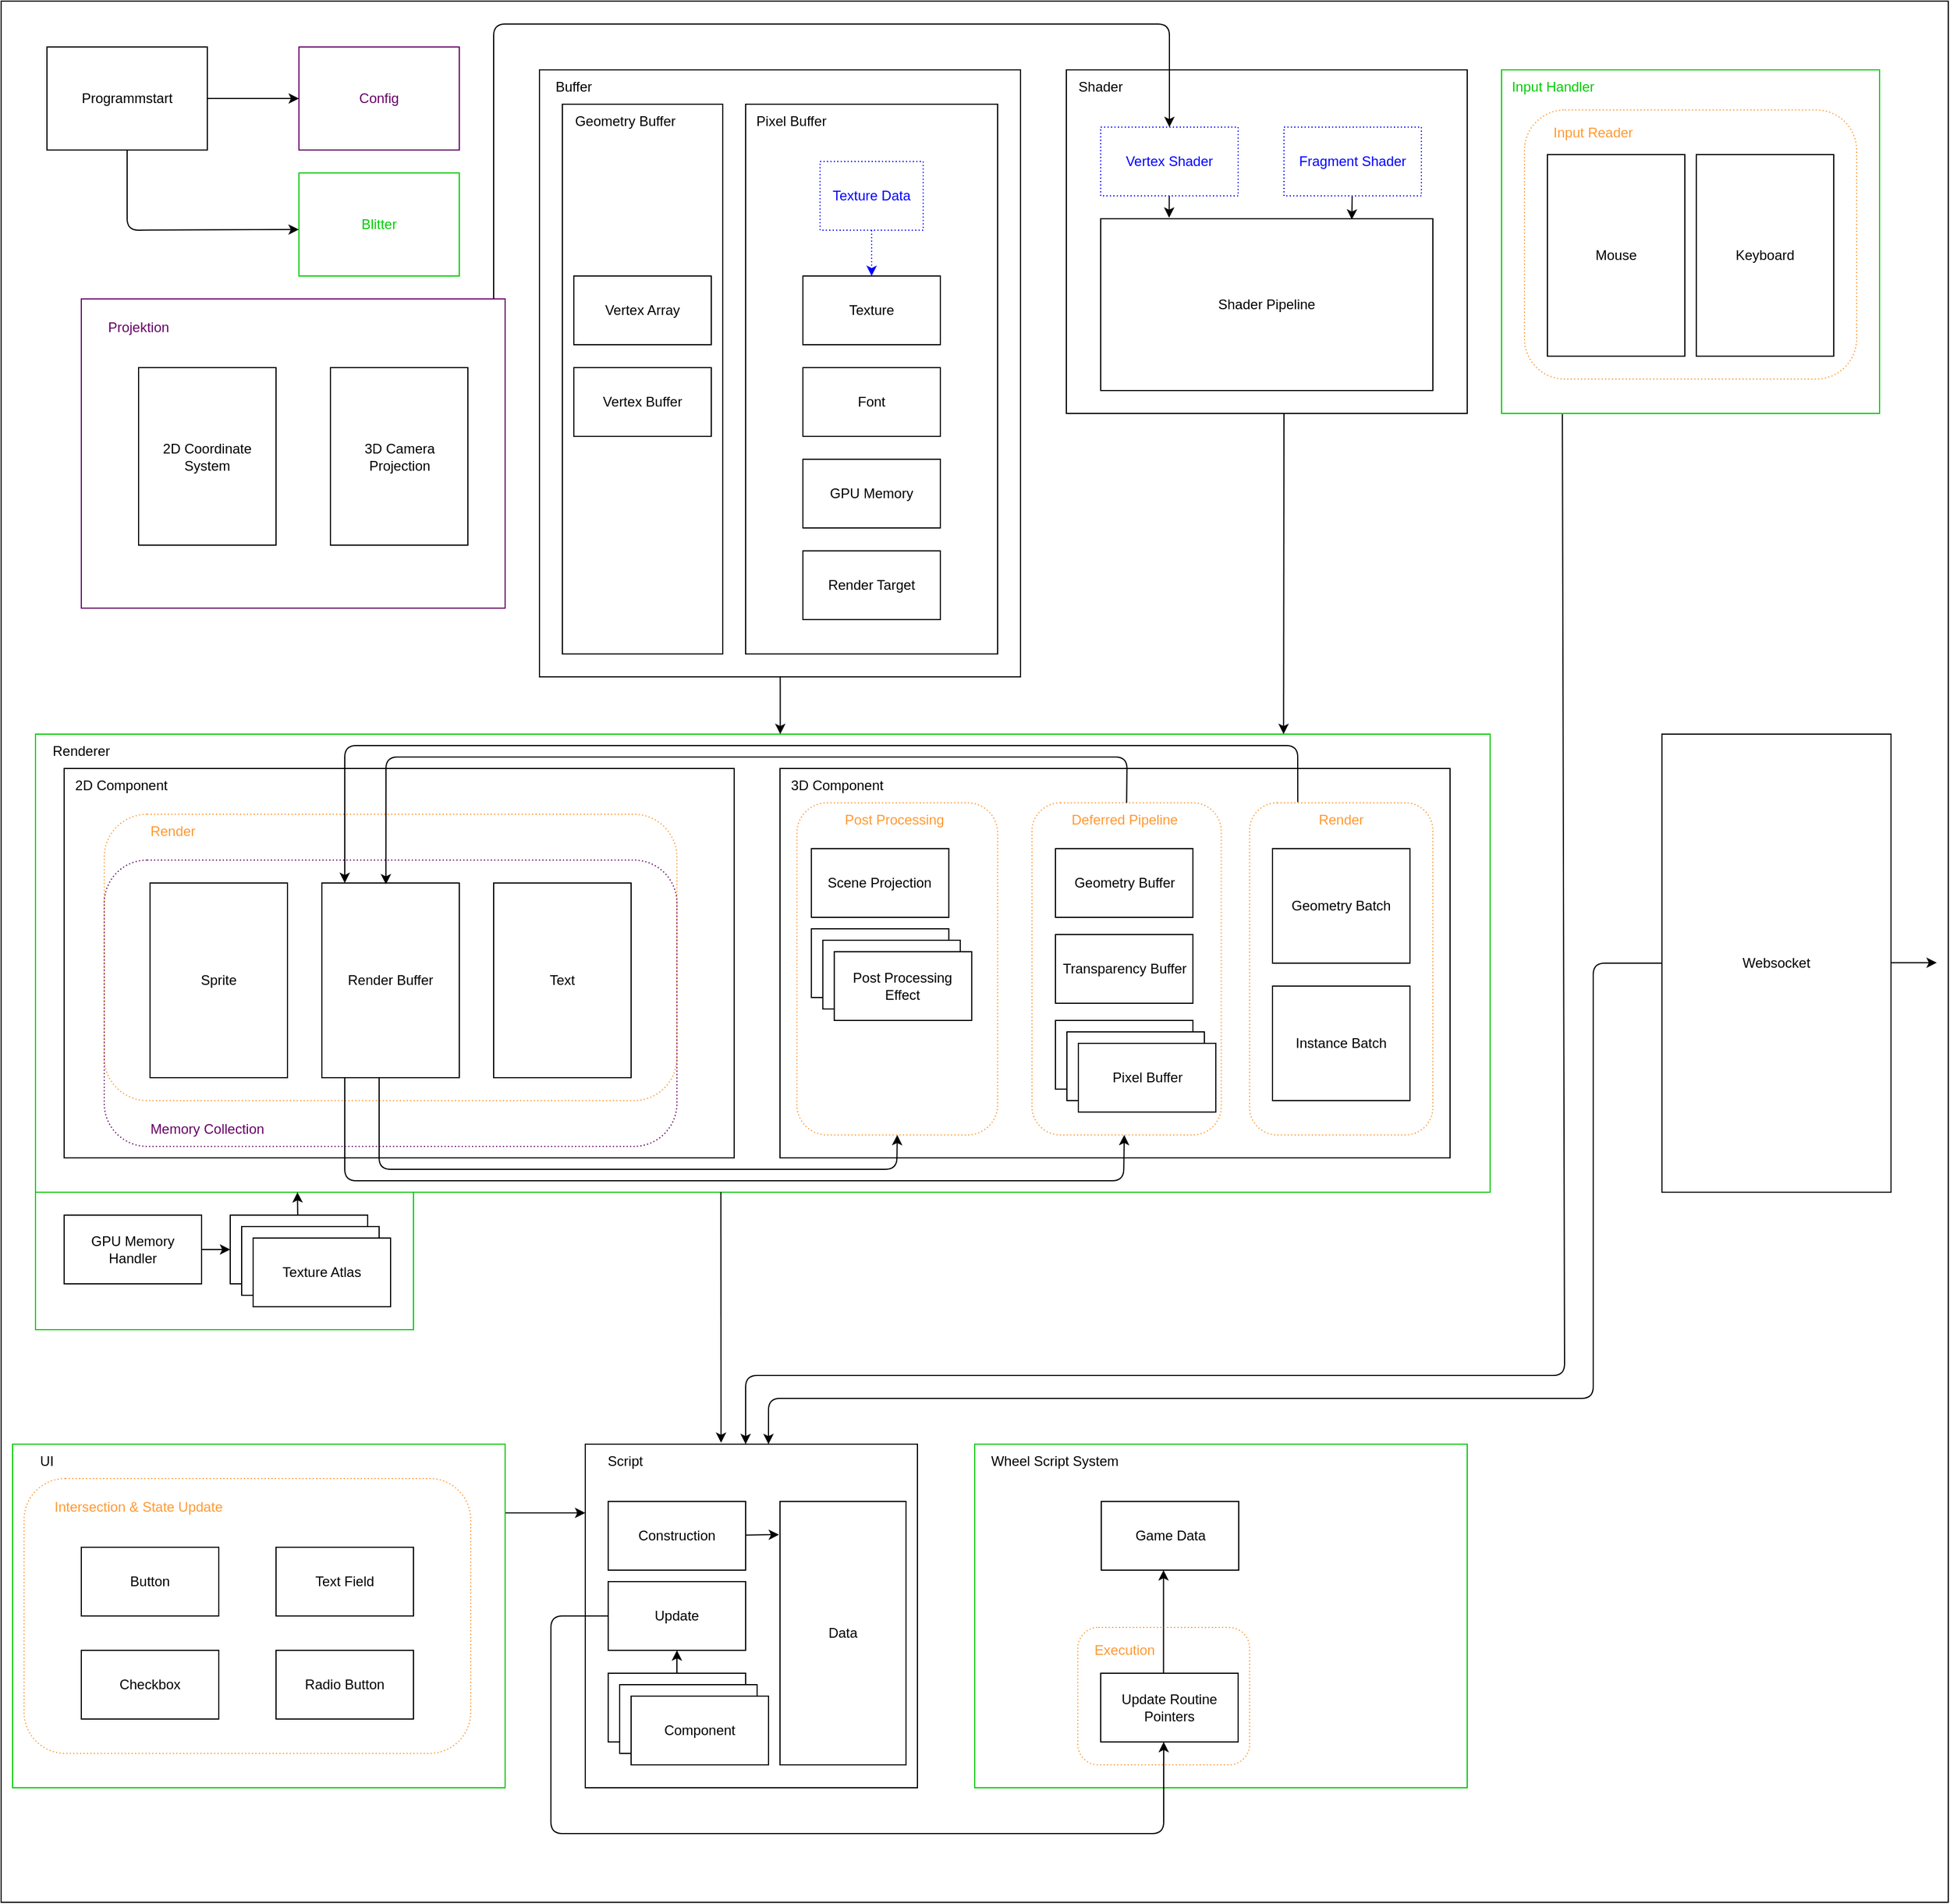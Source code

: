 <mxfile>
    <diagram id="TjL9AtfrokvbZYrgO0HU" name="Page-1">
        <mxGraphModel dx="594" dy="426" grid="1" gridSize="10" guides="1" tooltips="1" connect="1" arrows="1" fold="1" page="1" pageScale="1" pageWidth="850" pageHeight="1100" math="0" shadow="0">
            <root>
                <mxCell id="0"/>
                <mxCell id="1" parent="0"/>
                <mxCell id="136" value="" style="rounded=0;whiteSpace=wrap;html=1;" vertex="1" parent="1">
                    <mxGeometry width="1700" height="1660" as="geometry"/>
                </mxCell>
                <mxCell id="48" value="" style="rounded=0;whiteSpace=wrap;html=1;strokeColor=#00CC00;" vertex="1" parent="1">
                    <mxGeometry x="30" y="640" width="1270" height="400" as="geometry"/>
                </mxCell>
                <mxCell id="102" value="" style="rounded=0;whiteSpace=wrap;html=1;" vertex="1" parent="1">
                    <mxGeometry x="680" y="670" width="585" height="340" as="geometry"/>
                </mxCell>
                <mxCell id="122" value="" style="rounded=1;whiteSpace=wrap;html=1;fillColor=none;dashed=1;dashPattern=1 2;strokeColor=light-dark(#FF9933,#EDEDED);" vertex="1" parent="1">
                    <mxGeometry x="694.75" y="700" width="175.25" height="290" as="geometry"/>
                </mxCell>
                <mxCell id="112" value="" style="rounded=1;whiteSpace=wrap;html=1;fillColor=none;dashed=1;dashPattern=1 2;strokeColor=light-dark(#FF9933,#EDEDED);" vertex="1" parent="1">
                    <mxGeometry x="900" y="700" width="165.25" height="290" as="geometry"/>
                </mxCell>
                <mxCell id="106" value="" style="rounded=1;whiteSpace=wrap;html=1;fillColor=none;dashed=1;dashPattern=1 2;strokeColor=light-dark(#FF9933,#EDEDED);" vertex="1" parent="1">
                    <mxGeometry x="1090" y="700" width="160" height="290" as="geometry"/>
                </mxCell>
                <mxCell id="93" value="" style="rounded=0;whiteSpace=wrap;html=1;" vertex="1" parent="1">
                    <mxGeometry x="55" y="670" width="585" height="340" as="geometry"/>
                </mxCell>
                <mxCell id="98" value="" style="rounded=1;whiteSpace=wrap;html=1;fillColor=none;dashed=1;dashPattern=1 2;strokeColor=light-dark(#FF9933,#EDEDED);" vertex="1" parent="1">
                    <mxGeometry x="90" y="710" width="500" height="250" as="geometry"/>
                </mxCell>
                <mxCell id="100" value="" style="rounded=1;whiteSpace=wrap;html=1;fillColor=none;dashed=1;dashPattern=1 2;strokeColor=light-dark(#660066,#EDEDED);" vertex="1" parent="1">
                    <mxGeometry x="90" y="750" width="500" height="250" as="geometry"/>
                </mxCell>
                <mxCell id="84" value="" style="edgeStyle=none;html=1;" edge="1" parent="1">
                    <mxGeometry relative="1" as="geometry">
                        <mxPoint x="440" y="1320" as="sourcePoint"/>
                        <mxPoint x="510" y="1320" as="targetPoint"/>
                    </mxGeometry>
                </mxCell>
                <mxCell id="53" value="" style="rounded=0;whiteSpace=wrap;html=1;strokeColor=#00CC00;" vertex="1" parent="1">
                    <mxGeometry x="10" y="1260" width="430" height="300" as="geometry"/>
                </mxCell>
                <mxCell id="63" value="" style="rounded=1;whiteSpace=wrap;html=1;fillColor=none;dashed=1;dashPattern=1 2;strokeColor=light-dark(#FF9933,#EDEDED);" vertex="1" parent="1">
                    <mxGeometry x="20" y="1290" width="390" height="240" as="geometry"/>
                </mxCell>
                <mxCell id="35" value="" style="rounded=0;whiteSpace=wrap;html=1;strokeColor=#00CC00;" vertex="1" parent="1">
                    <mxGeometry x="1310" y="60" width="330" height="300" as="geometry"/>
                </mxCell>
                <mxCell id="42" value="" style="rounded=1;whiteSpace=wrap;html=1;fillColor=none;dashed=1;dashPattern=1 2;strokeColor=light-dark(#FF9933,#EDEDED);" vertex="1" parent="1">
                    <mxGeometry x="1330" y="95" width="290" height="235" as="geometry"/>
                </mxCell>
                <mxCell id="90" value="" style="edgeStyle=none;html=1;entryX=0.512;entryY=0;entryDx=0;entryDy=0;entryPerimeter=0;" edge="1" parent="1" source="2" target="48">
                    <mxGeometry relative="1" as="geometry">
                        <mxPoint x="680" y="630" as="targetPoint"/>
                    </mxGeometry>
                </mxCell>
                <mxCell id="2" value="" style="rounded=0;whiteSpace=wrap;html=1;" vertex="1" parent="1">
                    <mxGeometry x="470" y="60" width="420" height="530" as="geometry"/>
                </mxCell>
                <mxCell id="5" value="" style="edgeStyle=none;html=1;" edge="1" parent="1" source="3" target="4">
                    <mxGeometry relative="1" as="geometry"/>
                </mxCell>
                <mxCell id="7" value="" style="edgeStyle=none;html=1;exitX=0.5;exitY=1;exitDx=0;exitDy=0;entryX=-0.001;entryY=0.549;entryDx=0;entryDy=0;entryPerimeter=0;" edge="1" parent="1" source="3" target="6">
                    <mxGeometry relative="1" as="geometry">
                        <Array as="points">
                            <mxPoint x="110" y="200"/>
                        </Array>
                    </mxGeometry>
                </mxCell>
                <mxCell id="3" value="Programmstart" style="rounded=0;whiteSpace=wrap;html=1;" vertex="1" parent="1">
                    <mxGeometry x="40" y="40" width="140" height="90" as="geometry"/>
                </mxCell>
                <mxCell id="4" value="&lt;font style=&quot;color: rgb(102, 0, 102);&quot;&gt;Config&lt;/font&gt;" style="rounded=0;whiteSpace=wrap;html=1;strokeColor=#660066;" vertex="1" parent="1">
                    <mxGeometry x="260" y="40" width="140" height="90" as="geometry"/>
                </mxCell>
                <mxCell id="6" value="&lt;font style=&quot;color: rgb(0, 204, 0);&quot;&gt;Blitter&lt;/font&gt;" style="rounded=0;whiteSpace=wrap;html=1;strokeColor=#00CC00;" vertex="1" parent="1">
                    <mxGeometry x="260" y="150" width="140" height="90" as="geometry"/>
                </mxCell>
                <mxCell id="8" value="" style="rounded=0;whiteSpace=wrap;html=1;" vertex="1" parent="1">
                    <mxGeometry x="930" y="60" width="350" height="300" as="geometry"/>
                </mxCell>
                <mxCell id="9" value="Buffer" style="text;html=1;align=center;verticalAlign=middle;whiteSpace=wrap;rounded=0;" vertex="1" parent="1">
                    <mxGeometry x="470" y="60" width="60" height="30" as="geometry"/>
                </mxCell>
                <mxCell id="10" value="Shader" style="text;html=1;align=center;verticalAlign=middle;whiteSpace=wrap;rounded=0;" vertex="1" parent="1">
                    <mxGeometry x="930" y="60" width="60" height="30" as="geometry"/>
                </mxCell>
                <mxCell id="16" value="" style="edgeStyle=none;html=1;entryX=0.206;entryY=-0.006;entryDx=0;entryDy=0;entryPerimeter=0;" edge="1" parent="1" source="11" target="14">
                    <mxGeometry relative="1" as="geometry"/>
                </mxCell>
                <mxCell id="11" value="&lt;font style=&quot;color: rgb(0, 0, 255);&quot;&gt;Vertex Shader&lt;/font&gt;" style="rounded=0;whiteSpace=wrap;html=1;dashed=1;dashPattern=1 2;strokeColor=#0000FF;" vertex="1" parent="1">
                    <mxGeometry x="960" y="110" width="120" height="60" as="geometry"/>
                </mxCell>
                <mxCell id="17" value="" style="edgeStyle=none;html=1;entryX=0.756;entryY=0.005;entryDx=0;entryDy=0;entryPerimeter=0;" edge="1" parent="1" source="12" target="14">
                    <mxGeometry relative="1" as="geometry"/>
                </mxCell>
                <mxCell id="12" value="&lt;font style=&quot;color: rgb(0, 0, 255);&quot;&gt;Fragment Shader&lt;/font&gt;" style="rounded=0;whiteSpace=wrap;html=1;dashed=1;dashPattern=1 2;strokeColor=#0000FF;" vertex="1" parent="1">
                    <mxGeometry x="1120" y="110" width="120" height="60" as="geometry"/>
                </mxCell>
                <mxCell id="14" value="Shader Pipeline" style="rounded=0;whiteSpace=wrap;html=1;" vertex="1" parent="1">
                    <mxGeometry x="960" y="190" width="290" height="150" as="geometry"/>
                </mxCell>
                <mxCell id="19" value="" style="rounded=0;whiteSpace=wrap;html=1;" vertex="1" parent="1">
                    <mxGeometry x="650" y="90" width="220" height="480" as="geometry"/>
                </mxCell>
                <mxCell id="20" value="" style="rounded=0;whiteSpace=wrap;html=1;" vertex="1" parent="1">
                    <mxGeometry x="490" y="90" width="140" height="480" as="geometry"/>
                </mxCell>
                <mxCell id="23" value="Vertex Array" style="rounded=0;whiteSpace=wrap;html=1;" vertex="1" parent="1">
                    <mxGeometry x="500" y="240" width="120" height="60" as="geometry"/>
                </mxCell>
                <mxCell id="24" value="Vertex Buffer" style="rounded=0;whiteSpace=wrap;html=1;" vertex="1" parent="1">
                    <mxGeometry x="500" y="320" width="120" height="60" as="geometry"/>
                </mxCell>
                <mxCell id="33" value="" style="edgeStyle=none;html=1;strokeColor=#0000FF;dashed=1;dashPattern=1 2;" edge="1" parent="1" source="25" target="27">
                    <mxGeometry relative="1" as="geometry"/>
                </mxCell>
                <mxCell id="25" value="&lt;font style=&quot;color: rgb(0, 0, 255);&quot;&gt;Texture Data&lt;/font&gt;" style="rounded=0;whiteSpace=wrap;html=1;dashed=1;dashPattern=1 2;strokeColor=#0000FF;" vertex="1" parent="1">
                    <mxGeometry x="715" y="140" width="90" height="60" as="geometry"/>
                </mxCell>
                <mxCell id="27" value="Texture" style="rounded=0;whiteSpace=wrap;html=1;" vertex="1" parent="1">
                    <mxGeometry x="700" y="240" width="120" height="60" as="geometry"/>
                </mxCell>
                <mxCell id="28" value="Geometry Buffer" style="text;html=1;align=center;verticalAlign=middle;whiteSpace=wrap;rounded=0;" vertex="1" parent="1">
                    <mxGeometry x="500" y="90" width="90" height="30" as="geometry"/>
                </mxCell>
                <mxCell id="29" value="Pixel Buffer" style="text;html=1;align=center;verticalAlign=middle;whiteSpace=wrap;rounded=0;" vertex="1" parent="1">
                    <mxGeometry x="640" y="90" width="100" height="30" as="geometry"/>
                </mxCell>
                <mxCell id="30" value="Font" style="rounded=0;whiteSpace=wrap;html=1;" vertex="1" parent="1">
                    <mxGeometry x="700" y="320" width="120" height="60" as="geometry"/>
                </mxCell>
                <mxCell id="31" value="GPU Memory" style="rounded=0;whiteSpace=wrap;html=1;" vertex="1" parent="1">
                    <mxGeometry x="700" y="400" width="120" height="60" as="geometry"/>
                </mxCell>
                <mxCell id="34" value="Render Target" style="rounded=0;whiteSpace=wrap;html=1;" vertex="1" parent="1">
                    <mxGeometry x="700" y="480" width="120" height="60" as="geometry"/>
                </mxCell>
                <mxCell id="36" value="&lt;font style=&quot;color: rgb(0, 204, 0);&quot;&gt;Input Handler&lt;/font&gt;" style="text;html=1;align=center;verticalAlign=middle;whiteSpace=wrap;rounded=0;" vertex="1" parent="1">
                    <mxGeometry x="1310" y="60" width="90" height="30" as="geometry"/>
                </mxCell>
                <mxCell id="38" value="Mouse" style="rounded=0;whiteSpace=wrap;html=1;" vertex="1" parent="1">
                    <mxGeometry x="1350" y="134" width="120" height="176" as="geometry"/>
                </mxCell>
                <mxCell id="39" value="Keyboard" style="rounded=0;whiteSpace=wrap;html=1;" vertex="1" parent="1">
                    <mxGeometry x="1480" y="134" width="120" height="176" as="geometry"/>
                </mxCell>
                <mxCell id="43" value="&lt;font style=&quot;color: rgb(255, 153, 51);&quot;&gt;Input Reader&lt;/font&gt;" style="text;html=1;align=center;verticalAlign=middle;whiteSpace=wrap;rounded=0;" vertex="1" parent="1">
                    <mxGeometry x="1350" y="100" width="80" height="30" as="geometry"/>
                </mxCell>
                <mxCell id="92" value="" style="edgeStyle=none;html=1;" edge="1" parent="1" target="11">
                    <mxGeometry relative="1" as="geometry">
                        <mxPoint x="430" y="260" as="sourcePoint"/>
                        <Array as="points">
                            <mxPoint x="430" y="20"/>
                            <mxPoint x="1020" y="20"/>
                        </Array>
                    </mxGeometry>
                </mxCell>
                <mxCell id="44" value="" style="rounded=0;whiteSpace=wrap;html=1;strokeColor=#660066;" vertex="1" parent="1">
                    <mxGeometry x="70" y="260" width="370" height="270" as="geometry"/>
                </mxCell>
                <mxCell id="45" value="3D Camera Projection" style="rounded=0;whiteSpace=wrap;html=1;" vertex="1" parent="1">
                    <mxGeometry x="287.5" y="320" width="120" height="155" as="geometry"/>
                </mxCell>
                <mxCell id="46" value="2D Coordinate System" style="rounded=0;whiteSpace=wrap;html=1;" vertex="1" parent="1">
                    <mxGeometry x="120" y="320" width="120" height="155" as="geometry"/>
                </mxCell>
                <mxCell id="47" value="&lt;font style=&quot;color: rgb(102, 0, 102);&quot;&gt;Projektion&lt;/font&gt;" style="text;html=1;align=center;verticalAlign=middle;whiteSpace=wrap;rounded=0;" vertex="1" parent="1">
                    <mxGeometry x="90" y="270" width="60" height="30" as="geometry"/>
                </mxCell>
                <mxCell id="50" value="Websocket" style="rounded=0;whiteSpace=wrap;html=1;" vertex="1" parent="1">
                    <mxGeometry x="1450" y="640" width="200" height="400" as="geometry"/>
                </mxCell>
                <mxCell id="51" value="" style="endArrow=classic;html=1;" edge="1" parent="1">
                    <mxGeometry width="50" height="50" relative="1" as="geometry">
                        <mxPoint x="1650" y="839.6" as="sourcePoint"/>
                        <mxPoint x="1690" y="839.6" as="targetPoint"/>
                    </mxGeometry>
                </mxCell>
                <mxCell id="52" value="Renderer" style="text;html=1;align=center;verticalAlign=middle;whiteSpace=wrap;rounded=0;" vertex="1" parent="1">
                    <mxGeometry x="40" y="640" width="60" height="30" as="geometry"/>
                </mxCell>
                <mxCell id="54" value="UI" style="text;html=1;align=center;verticalAlign=middle;whiteSpace=wrap;rounded=0;" vertex="1" parent="1">
                    <mxGeometry x="10" y="1260" width="60" height="30" as="geometry"/>
                </mxCell>
                <mxCell id="55" value="" style="rounded=0;whiteSpace=wrap;html=1;strokeColor=#00CC00;" vertex="1" parent="1">
                    <mxGeometry x="850" y="1260" width="430" height="300" as="geometry"/>
                </mxCell>
                <mxCell id="56" value="Wheel Script System" style="text;html=1;align=center;verticalAlign=middle;whiteSpace=wrap;rounded=0;" vertex="1" parent="1">
                    <mxGeometry x="850" y="1260" width="140" height="30" as="geometry"/>
                </mxCell>
                <mxCell id="58" value="Button" style="rounded=0;whiteSpace=wrap;html=1;" vertex="1" parent="1">
                    <mxGeometry x="70" y="1350" width="120" height="60" as="geometry"/>
                </mxCell>
                <mxCell id="59" value="Text Field" style="rounded=0;whiteSpace=wrap;html=1;" vertex="1" parent="1">
                    <mxGeometry x="240" y="1350" width="120" height="60" as="geometry"/>
                </mxCell>
                <mxCell id="60" value="Checkbox" style="rounded=0;whiteSpace=wrap;html=1;" vertex="1" parent="1">
                    <mxGeometry x="70" y="1440" width="120" height="60" as="geometry"/>
                </mxCell>
                <mxCell id="61" value="Radio Button" style="rounded=0;whiteSpace=wrap;html=1;" vertex="1" parent="1">
                    <mxGeometry x="240" y="1440" width="120" height="60" as="geometry"/>
                </mxCell>
                <mxCell id="65" value="&lt;font style=&quot;color: rgb(255, 153, 51);&quot;&gt;Intersection &amp;amp; State Update&lt;/font&gt;" style="text;html=1;align=center;verticalAlign=middle;whiteSpace=wrap;rounded=0;" vertex="1" parent="1">
                    <mxGeometry x="45" y="1300" width="150" height="30" as="geometry"/>
                </mxCell>
                <mxCell id="66" value="" style="rounded=0;whiteSpace=wrap;html=1;" vertex="1" parent="1">
                    <mxGeometry x="510" y="1260" width="290" height="300" as="geometry"/>
                </mxCell>
                <mxCell id="67" value="Script" style="text;html=1;align=center;verticalAlign=middle;whiteSpace=wrap;rounded=0;" vertex="1" parent="1">
                    <mxGeometry x="510" y="1260" width="70" height="30" as="geometry"/>
                </mxCell>
                <mxCell id="82" value="" style="edgeStyle=none;html=1;entryX=-0.008;entryY=0.126;entryDx=0;entryDy=0;entryPerimeter=0;" edge="1" parent="1" source="68" target="72">
                    <mxGeometry relative="1" as="geometry"/>
                </mxCell>
                <mxCell id="68" value="Construction" style="rounded=0;whiteSpace=wrap;html=1;" vertex="1" parent="1">
                    <mxGeometry x="530" y="1310" width="120" height="60" as="geometry"/>
                </mxCell>
                <mxCell id="81" value="" style="edgeStyle=none;html=1;entryX=0.5;entryY=0.833;entryDx=0;entryDy=0;entryPerimeter=0;" edge="1" parent="1" source="69" target="79">
                    <mxGeometry relative="1" as="geometry">
                        <Array as="points">
                            <mxPoint x="480" y="1410"/>
                            <mxPoint x="480" y="1600"/>
                            <mxPoint x="1015" y="1600"/>
                        </Array>
                    </mxGeometry>
                </mxCell>
                <mxCell id="69" value="Update" style="rounded=0;whiteSpace=wrap;html=1;" vertex="1" parent="1">
                    <mxGeometry x="530" y="1380" width="120" height="60" as="geometry"/>
                </mxCell>
                <mxCell id="83" value="" style="edgeStyle=none;html=1;" edge="1" parent="1" source="70" target="69">
                    <mxGeometry relative="1" as="geometry"/>
                </mxCell>
                <mxCell id="70" value="Component" style="rounded=0;whiteSpace=wrap;html=1;" vertex="1" parent="1">
                    <mxGeometry x="530" y="1460" width="120" height="60" as="geometry"/>
                </mxCell>
                <mxCell id="72" value="Data" style="rounded=0;whiteSpace=wrap;html=1;" vertex="1" parent="1">
                    <mxGeometry x="680" y="1310" width="110" height="230" as="geometry"/>
                </mxCell>
                <mxCell id="73" value="Component" style="rounded=0;whiteSpace=wrap;html=1;" vertex="1" parent="1">
                    <mxGeometry x="540" y="1470" width="120" height="60" as="geometry"/>
                </mxCell>
                <mxCell id="74" value="Component" style="rounded=0;whiteSpace=wrap;html=1;" vertex="1" parent="1">
                    <mxGeometry x="550" y="1480" width="120" height="60" as="geometry"/>
                </mxCell>
                <mxCell id="75" value="Game Data" style="rounded=0;whiteSpace=wrap;html=1;" vertex="1" parent="1">
                    <mxGeometry x="960.5" y="1310" width="120" height="60" as="geometry"/>
                </mxCell>
                <mxCell id="77" value="" style="edgeStyle=none;html=1;" edge="1" parent="1">
                    <mxGeometry relative="1" as="geometry">
                        <mxPoint x="1014.83" y="1460" as="sourcePoint"/>
                        <mxPoint x="1014.83" y="1370" as="targetPoint"/>
                    </mxGeometry>
                </mxCell>
                <mxCell id="76" value="Update Routine Pointers" style="rounded=0;whiteSpace=wrap;html=1;" vertex="1" parent="1">
                    <mxGeometry x="960" y="1460" width="120" height="60" as="geometry"/>
                </mxCell>
                <mxCell id="79" value="" style="rounded=1;whiteSpace=wrap;html=1;fillColor=none;dashed=1;dashPattern=1 2;strokeColor=light-dark(#FF9933,#EDEDED);" vertex="1" parent="1">
                    <mxGeometry x="940" y="1420" width="150" height="120" as="geometry"/>
                </mxCell>
                <mxCell id="80" value="&lt;font style=&quot;color: rgb(255, 153, 51);&quot;&gt;Execution&lt;/font&gt;" style="text;html=1;align=center;verticalAlign=middle;whiteSpace=wrap;rounded=0;" vertex="1" parent="1">
                    <mxGeometry x="950.5" y="1425" width="60" height="30" as="geometry"/>
                </mxCell>
                <mxCell id="85" value="" style="endArrow=classic;html=1;exitX=0.176;exitY=1.002;exitDx=0;exitDy=0;exitPerimeter=0;entryX=0.5;entryY=0;entryDx=0;entryDy=0;" edge="1" parent="1">
                    <mxGeometry width="50" height="50" relative="1" as="geometry">
                        <mxPoint x="1363.08" y="360.6" as="sourcePoint"/>
                        <mxPoint x="650.0" y="1260" as="targetPoint"/>
                        <Array as="points">
                            <mxPoint x="1365" y="1200"/>
                            <mxPoint x="650" y="1200"/>
                        </Array>
                    </mxGeometry>
                </mxCell>
                <mxCell id="86" value="" style="endArrow=classic;html=1;entryX=0.586;entryY=0;entryDx=0;entryDy=0;entryPerimeter=0;exitX=0;exitY=0.5;exitDx=0;exitDy=0;" edge="1" parent="1" source="50">
                    <mxGeometry width="50" height="50" relative="1" as="geometry">
                        <mxPoint x="1440.0" y="840.0" as="sourcePoint"/>
                        <mxPoint x="669.94" y="1260" as="targetPoint"/>
                        <Array as="points">
                            <mxPoint x="1390" y="840"/>
                            <mxPoint x="1390" y="1220"/>
                            <mxPoint x="670" y="1220"/>
                        </Array>
                    </mxGeometry>
                </mxCell>
                <mxCell id="89" value="" style="edgeStyle=none;html=1;entryX=0.395;entryY=-0.004;entryDx=0;entryDy=0;entryPerimeter=0;exitX=0.468;exitY=1;exitDx=0;exitDy=0;exitPerimeter=0;" edge="1" parent="1">
                    <mxGeometry relative="1" as="geometry">
                        <mxPoint x="628.36" y="1040" as="sourcePoint"/>
                        <mxPoint x="628.55" y="1258.8" as="targetPoint"/>
                        <Array as="points"/>
                    </mxGeometry>
                </mxCell>
                <mxCell id="91" value="" style="edgeStyle=none;html=1;entryX=0.858;entryY=0;entryDx=0;entryDy=0;entryPerimeter=0;" edge="1" parent="1" target="48">
                    <mxGeometry relative="1" as="geometry">
                        <mxPoint x="1120" y="360" as="sourcePoint"/>
                        <mxPoint x="681" y="650" as="targetPoint"/>
                    </mxGeometry>
                </mxCell>
                <mxCell id="94" value="Text" style="rounded=0;whiteSpace=wrap;html=1;" vertex="1" parent="1">
                    <mxGeometry x="430" y="770" width="120" height="170" as="geometry"/>
                </mxCell>
                <mxCell id="95" value="Sprite" style="rounded=0;whiteSpace=wrap;html=1;" vertex="1" parent="1">
                    <mxGeometry x="130" y="770" width="120" height="170" as="geometry"/>
                </mxCell>
                <mxCell id="96" value="Render Buffer" style="rounded=0;whiteSpace=wrap;html=1;" vertex="1" parent="1">
                    <mxGeometry x="280" y="770" width="120" height="170" as="geometry"/>
                </mxCell>
                <mxCell id="97" value="&lt;span style=&quot;color: rgb(0, 0, 0);&quot;&gt;2D Component&lt;/span&gt;" style="text;html=1;align=center;verticalAlign=middle;whiteSpace=wrap;rounded=0;" vertex="1" parent="1">
                    <mxGeometry x="55" y="670" width="100" height="30" as="geometry"/>
                </mxCell>
                <mxCell id="99" value="&lt;font style=&quot;color: rgb(255, 153, 51);&quot;&gt;Render&lt;/font&gt;" style="text;html=1;align=center;verticalAlign=middle;whiteSpace=wrap;rounded=0;" vertex="1" parent="1">
                    <mxGeometry x="120" y="710" width="60" height="30" as="geometry"/>
                </mxCell>
                <mxCell id="101" value="&lt;font style=&quot;color: rgb(102, 0, 102);&quot;&gt;Memory Collection&lt;/font&gt;" style="text;html=1;align=center;verticalAlign=middle;whiteSpace=wrap;rounded=0;" vertex="1" parent="1">
                    <mxGeometry x="120" y="970" width="120" height="30" as="geometry"/>
                </mxCell>
                <mxCell id="103" value="&lt;span style=&quot;color: rgb(0, 0, 0);&quot;&gt;3D Component&lt;/span&gt;" style="text;html=1;align=center;verticalAlign=middle;whiteSpace=wrap;rounded=0;" vertex="1" parent="1">
                    <mxGeometry x="680" y="670" width="100" height="30" as="geometry"/>
                </mxCell>
                <mxCell id="104" value="Geometry Batch" style="rounded=0;whiteSpace=wrap;html=1;" vertex="1" parent="1">
                    <mxGeometry x="1110" y="740" width="120" height="100" as="geometry"/>
                </mxCell>
                <mxCell id="105" value="Instance Batch" style="rounded=0;whiteSpace=wrap;html=1;" vertex="1" parent="1">
                    <mxGeometry x="1110" y="860" width="120" height="100" as="geometry"/>
                </mxCell>
                <mxCell id="107" value="&lt;font style=&quot;color: rgb(255, 153, 51);&quot;&gt;Render&lt;/font&gt;" style="text;html=1;align=center;verticalAlign=middle;whiteSpace=wrap;rounded=0;" vertex="1" parent="1">
                    <mxGeometry x="1110" y="700" width="120" height="30" as="geometry"/>
                </mxCell>
                <mxCell id="110" value="" style="endArrow=classic;html=1;exitX=0.263;exitY=-0.002;exitDx=0;exitDy=0;entryX=0.5;entryY=0;entryDx=0;entryDy=0;exitPerimeter=0;" edge="1" parent="1" source="106">
                    <mxGeometry width="50" height="50" relative="1" as="geometry">
                        <mxPoint x="1039.911" y="689.72" as="sourcePoint"/>
                        <mxPoint x="300" y="770" as="targetPoint"/>
                        <Array as="points">
                            <mxPoint x="1132" y="650"/>
                            <mxPoint x="950" y="650"/>
                            <mxPoint x="300" y="650"/>
                        </Array>
                    </mxGeometry>
                </mxCell>
                <mxCell id="111" value="Geometry Buffer" style="rounded=0;whiteSpace=wrap;html=1;" vertex="1" parent="1">
                    <mxGeometry x="920.5" y="740" width="120" height="60" as="geometry"/>
                </mxCell>
                <mxCell id="114" value="Transparency Buffer" style="rounded=0;whiteSpace=wrap;html=1;" vertex="1" parent="1">
                    <mxGeometry x="920.5" y="815" width="120" height="60" as="geometry"/>
                </mxCell>
                <mxCell id="115" value="Geometry Buffer" style="rounded=0;whiteSpace=wrap;html=1;" vertex="1" parent="1">
                    <mxGeometry x="920.5" y="890" width="120" height="60" as="geometry"/>
                </mxCell>
                <mxCell id="116" value="Geometry Buffer" style="rounded=0;whiteSpace=wrap;html=1;" vertex="1" parent="1">
                    <mxGeometry x="930.5" y="900" width="120" height="60" as="geometry"/>
                </mxCell>
                <mxCell id="117" value="Pixel Buffer" style="rounded=0;whiteSpace=wrap;html=1;" vertex="1" parent="1">
                    <mxGeometry x="940.5" y="910" width="120" height="60" as="geometry"/>
                </mxCell>
                <mxCell id="118" value="" style="endArrow=classic;html=1;" edge="1" parent="1" target="112">
                    <mxGeometry width="50" height="50" relative="1" as="geometry">
                        <mxPoint x="300" y="940" as="sourcePoint"/>
                        <mxPoint x="350" y="890" as="targetPoint"/>
                        <Array as="points">
                            <mxPoint x="300" y="1030"/>
                            <mxPoint x="980" y="1030"/>
                        </Array>
                    </mxGeometry>
                </mxCell>
                <mxCell id="119" value="" style="endArrow=classic;html=1;entryX=0.466;entryY=0.007;entryDx=0;entryDy=0;entryPerimeter=0;exitX=0.5;exitY=0;exitDx=0;exitDy=0;" edge="1" parent="1" source="112" target="96">
                    <mxGeometry width="50" height="50" relative="1" as="geometry">
                        <mxPoint x="920" y="690" as="sourcePoint"/>
                        <mxPoint x="970" y="650" as="targetPoint"/>
                        <Array as="points">
                            <mxPoint x="983" y="660"/>
                            <mxPoint x="336" y="660"/>
                        </Array>
                    </mxGeometry>
                </mxCell>
                <mxCell id="120" value="&lt;font color=&quot;#ff9933&quot;&gt;Deferred Pipeline&lt;/font&gt;" style="text;html=1;align=center;verticalAlign=middle;whiteSpace=wrap;rounded=0;" vertex="1" parent="1">
                    <mxGeometry x="920.5" y="700" width="120" height="30" as="geometry"/>
                </mxCell>
                <mxCell id="121" value="&lt;font color=&quot;#ff9933&quot;&gt;Post Processing&lt;/font&gt;" style="text;html=1;align=center;verticalAlign=middle;whiteSpace=wrap;rounded=0;" vertex="1" parent="1">
                    <mxGeometry x="710" y="700" width="140" height="30" as="geometry"/>
                </mxCell>
                <mxCell id="123" value="" style="endArrow=classic;html=1;entryX=0.5;entryY=1;entryDx=0;entryDy=0;" edge="1" parent="1" target="122">
                    <mxGeometry width="50" height="50" relative="1" as="geometry">
                        <mxPoint x="330" y="940" as="sourcePoint"/>
                        <mxPoint x="380" y="890" as="targetPoint"/>
                        <Array as="points">
                            <mxPoint x="330" y="1020"/>
                            <mxPoint x="782" y="1020"/>
                        </Array>
                    </mxGeometry>
                </mxCell>
                <mxCell id="124" value="Scene Projection" style="rounded=0;whiteSpace=wrap;html=1;" vertex="1" parent="1">
                    <mxGeometry x="707.38" y="740" width="120" height="60" as="geometry"/>
                </mxCell>
                <mxCell id="125" value="Scene Projection" style="rounded=0;whiteSpace=wrap;html=1;" vertex="1" parent="1">
                    <mxGeometry x="707.38" y="810" width="120" height="60" as="geometry"/>
                </mxCell>
                <mxCell id="126" value="Scene Projection" style="rounded=0;whiteSpace=wrap;html=1;" vertex="1" parent="1">
                    <mxGeometry x="717.38" y="820" width="120" height="60" as="geometry"/>
                </mxCell>
                <mxCell id="127" value="Post Processing Effect" style="rounded=0;whiteSpace=wrap;html=1;" vertex="1" parent="1">
                    <mxGeometry x="727.38" y="830" width="120" height="60" as="geometry"/>
                </mxCell>
                <mxCell id="128" value="" style="rounded=0;whiteSpace=wrap;html=1;strokeColor=#00CC00;" vertex="1" parent="1">
                    <mxGeometry x="30" y="1040" width="330" height="120" as="geometry"/>
                </mxCell>
                <mxCell id="134" value="" style="edgeStyle=none;html=1;" edge="1" parent="1" source="129">
                    <mxGeometry relative="1" as="geometry">
                        <mxPoint x="200" y="1090" as="targetPoint"/>
                    </mxGeometry>
                </mxCell>
                <mxCell id="129" value="GPU Memory Handler" style="rounded=0;whiteSpace=wrap;html=1;" vertex="1" parent="1">
                    <mxGeometry x="55" y="1060" width="120" height="60" as="geometry"/>
                </mxCell>
                <mxCell id="131" value="Texture Atlas" style="rounded=0;whiteSpace=wrap;html=1;" vertex="1" parent="1">
                    <mxGeometry x="200" y="1060" width="120" height="60" as="geometry"/>
                </mxCell>
                <mxCell id="132" value="Texture Atlas" style="rounded=0;whiteSpace=wrap;html=1;" vertex="1" parent="1">
                    <mxGeometry x="210" y="1070" width="120" height="60" as="geometry"/>
                </mxCell>
                <mxCell id="133" value="Texture Atlas" style="rounded=0;whiteSpace=wrap;html=1;" vertex="1" parent="1">
                    <mxGeometry x="220" y="1080" width="120" height="60" as="geometry"/>
                </mxCell>
                <mxCell id="135" value="" style="endArrow=classic;html=1;entryX=0.693;entryY=0;entryDx=0;entryDy=0;entryPerimeter=0;exitX=0.491;exitY=-0.007;exitDx=0;exitDy=0;exitPerimeter=0;" edge="1" parent="1" source="131" target="128">
                    <mxGeometry width="50" height="50" relative="1" as="geometry">
                        <mxPoint x="260" y="1060" as="sourcePoint"/>
                        <mxPoint x="310" y="1010" as="targetPoint"/>
                    </mxGeometry>
                </mxCell>
            </root>
        </mxGraphModel>
    </diagram>
</mxfile>